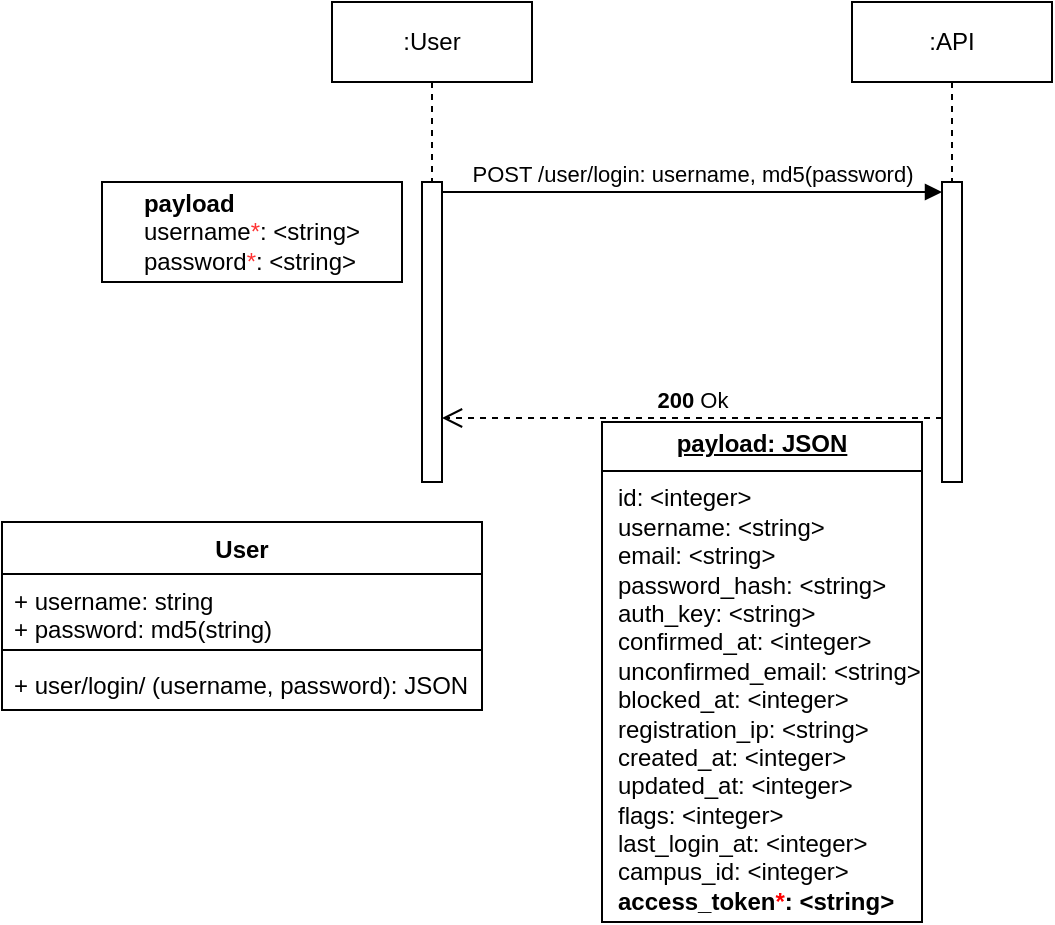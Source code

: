 <mxfile version="24.8.8" pages="4">
  <diagram name="API Authorization Workflow" id="e7e014a7-5840-1c2e-5031-d8a46d1fe8dd">
    <mxGraphModel dx="1290" dy="653" grid="1" gridSize="10" guides="1" tooltips="1" connect="1" arrows="1" fold="1" page="1" pageScale="1" pageWidth="1169" pageHeight="826" background="none" math="0" shadow="0">
      <root>
        <mxCell id="0" />
        <mxCell id="1" parent="0" />
        <mxCell id="a9DbzknfABg3CO3c4izA-1" value="User" style="swimlane;fontStyle=1;align=center;verticalAlign=top;childLayout=stackLayout;horizontal=1;startSize=26;horizontalStack=0;resizeParent=1;resizeParentMax=0;resizeLast=0;collapsible=1;marginBottom=0;whiteSpace=wrap;html=1;" parent="1" vertex="1">
          <mxGeometry x="45" y="340" width="240" height="94" as="geometry">
            <mxRectangle x="-30" y="340" width="70" height="30" as="alternateBounds" />
          </mxGeometry>
        </mxCell>
        <mxCell id="a9DbzknfABg3CO3c4izA-2" value="+ username: string&lt;div&gt;+ password: md5(string)&lt;/div&gt;" style="text;strokeColor=none;fillColor=none;align=left;verticalAlign=top;spacingLeft=4;spacingRight=4;overflow=hidden;rotatable=0;points=[[0,0.5],[1,0.5]];portConstraint=eastwest;whiteSpace=wrap;html=1;" parent="a9DbzknfABg3CO3c4izA-1" vertex="1">
          <mxGeometry y="26" width="240" height="34" as="geometry" />
        </mxCell>
        <mxCell id="a9DbzknfABg3CO3c4izA-3" value="" style="line;strokeWidth=1;fillColor=none;align=left;verticalAlign=middle;spacingTop=-1;spacingLeft=3;spacingRight=3;rotatable=0;labelPosition=right;points=[];portConstraint=eastwest;strokeColor=inherit;" parent="a9DbzknfABg3CO3c4izA-1" vertex="1">
          <mxGeometry y="60" width="240" height="8" as="geometry" />
        </mxCell>
        <mxCell id="a9DbzknfABg3CO3c4izA-4" value="+ user/login/ (username, password): JSON" style="text;strokeColor=none;fillColor=none;align=left;verticalAlign=top;spacingLeft=4;spacingRight=4;overflow=hidden;rotatable=0;points=[[0,0.5],[1,0.5]];portConstraint=eastwest;whiteSpace=wrap;html=1;" parent="a9DbzknfABg3CO3c4izA-1" vertex="1">
          <mxGeometry y="68" width="240" height="26" as="geometry" />
        </mxCell>
        <mxCell id="a9DbzknfABg3CO3c4izA-9" value="" style="html=1;points=[[0,0,0,0,5],[0,1,0,0,-5],[1,0,0,0,5],[1,1,0,0,-5]];perimeter=orthogonalPerimeter;outlineConnect=0;targetShapes=umlLifeline;portConstraint=eastwest;newEdgeStyle={&quot;curved&quot;:0,&quot;rounded&quot;:0};" parent="1" vertex="1">
          <mxGeometry x="515" y="170" width="10" height="150" as="geometry" />
        </mxCell>
        <mxCell id="a9DbzknfABg3CO3c4izA-10" value="POST /user/login: username, md5(password)" style="html=1;verticalAlign=bottom;endArrow=block;curved=0;rounded=0;entryX=0;entryY=0;entryDx=0;entryDy=5;" parent="1" source="a9DbzknfABg3CO3c4izA-12" target="a9DbzknfABg3CO3c4izA-9" edge="1">
          <mxGeometry relative="1" as="geometry">
            <mxPoint x="265" y="218" as="sourcePoint" />
          </mxGeometry>
        </mxCell>
        <mxCell id="a9DbzknfABg3CO3c4izA-11" value="&lt;b&gt;200&lt;/b&gt; Ok" style="html=1;verticalAlign=bottom;endArrow=open;dashed=1;endSize=8;curved=0;rounded=0;" parent="1" source="a9DbzknfABg3CO3c4izA-9" edge="1">
          <mxGeometry relative="1" as="geometry">
            <mxPoint x="265" y="288" as="targetPoint" />
          </mxGeometry>
        </mxCell>
        <mxCell id="a9DbzknfABg3CO3c4izA-12" value="" style="html=1;points=[[0,0,0,0,5],[0,1,0,0,-5],[1,0,0,0,5],[1,1,0,0,-5]];perimeter=orthogonalPerimeter;outlineConnect=0;targetShapes=umlLifeline;portConstraint=eastwest;newEdgeStyle={&quot;curved&quot;:0,&quot;rounded&quot;:0};" parent="1" vertex="1">
          <mxGeometry x="255" y="170" width="10" height="150" as="geometry" />
        </mxCell>
        <mxCell id="a9DbzknfABg3CO3c4izA-13" value="&lt;p style=&quot;margin:0px;margin-top:4px;text-align:center;text-decoration:underline;&quot;&gt;&lt;b&gt;payload: JSON&lt;/b&gt;&lt;/p&gt;&lt;hr size=&quot;1&quot; style=&quot;border-style:solid;&quot;&gt;&lt;p style=&quot;margin:0px;margin-left:8px;&quot;&gt;id: &amp;lt;integer&amp;gt;&lt;br&gt;username: &amp;lt;string&amp;gt;&lt;br&gt;email: &amp;lt;string&amp;gt;&lt;/p&gt;&lt;p style=&quot;margin:0px;margin-left:8px;&quot;&gt;password_hash: &amp;lt;string&amp;gt;&lt;/p&gt;&lt;p style=&quot;margin:0px;margin-left:8px;&quot;&gt;auth_key: &amp;lt;string&amp;gt;&lt;/p&gt;&lt;p style=&quot;margin:0px;margin-left:8px;&quot;&gt;confirmed_at: &amp;lt;integer&amp;gt;&lt;/p&gt;&lt;p style=&quot;margin:0px;margin-left:8px;&quot;&gt;unconfirmed_email: &amp;lt;string&amp;gt;&lt;/p&gt;&lt;p style=&quot;margin:0px;margin-left:8px;&quot;&gt;blocked_at: &amp;lt;integer&amp;gt;&lt;/p&gt;&lt;p style=&quot;margin:0px;margin-left:8px;&quot;&gt;registration_ip: &amp;lt;string&amp;gt;&lt;/p&gt;&lt;p style=&quot;margin:0px;margin-left:8px;&quot;&gt;created_at: &amp;lt;integer&amp;gt;&lt;/p&gt;&lt;p style=&quot;margin:0px;margin-left:8px;&quot;&gt;updated_at: &amp;lt;integer&amp;gt;&lt;/p&gt;&lt;p style=&quot;margin:0px;margin-left:8px;&quot;&gt;flags: &amp;lt;integer&amp;gt;&lt;/p&gt;&lt;p style=&quot;margin:0px;margin-left:8px;&quot;&gt;last_login_at: &amp;lt;integer&amp;gt;&lt;/p&gt;&lt;p style=&quot;margin:0px;margin-left:8px;&quot;&gt;campus_id: &amp;lt;integer&amp;gt;&lt;/p&gt;&lt;p style=&quot;margin:0px;margin-left:8px;&quot;&gt;&lt;b&gt;access_token&lt;font color=&quot;#ff0000&quot;&gt;*&lt;/font&gt;: &amp;lt;string&amp;gt;&lt;/b&gt;&lt;/p&gt;" style="verticalAlign=top;align=left;overflow=fill;html=1;whiteSpace=wrap;" parent="1" vertex="1">
          <mxGeometry x="345" y="290" width="160" height="250" as="geometry" />
        </mxCell>
        <mxCell id="a9DbzknfABg3CO3c4izA-16" value=":User" style="shape=umlLifeline;perimeter=lifelinePerimeter;whiteSpace=wrap;html=1;container=1;dropTarget=0;collapsible=0;recursiveResize=0;outlineConnect=0;portConstraint=eastwest;newEdgeStyle={&quot;curved&quot;:0,&quot;rounded&quot;:0};" parent="1" vertex="1">
          <mxGeometry x="210" y="80" width="100" height="90" as="geometry" />
        </mxCell>
        <mxCell id="a9DbzknfABg3CO3c4izA-17" value=":API" style="shape=umlLifeline;perimeter=lifelinePerimeter;whiteSpace=wrap;html=1;container=1;dropTarget=0;collapsible=0;recursiveResize=0;outlineConnect=0;portConstraint=eastwest;newEdgeStyle={&quot;curved&quot;:0,&quot;rounded&quot;:0};" parent="1" vertex="1">
          <mxGeometry x="470" y="80" width="100" height="90" as="geometry" />
        </mxCell>
        <mxCell id="a9DbzknfABg3CO3c4izA-22" value="&lt;div style=&quot;text-align: left;&quot;&gt;&lt;b style=&quot;background-color: initial;&quot;&gt;payload&lt;/b&gt;&lt;/div&gt;&lt;div style=&quot;text-align: left;&quot;&gt;username&lt;font color=&quot;#ff3333&quot;&gt;*&lt;/font&gt;: &amp;lt;string&amp;gt;&lt;/div&gt;&lt;div style=&quot;text-align: left;&quot;&gt;password&lt;font color=&quot;#ff3333&quot;&gt;*&lt;/font&gt;: &amp;lt;string&amp;gt;&lt;/div&gt;" style="html=1;whiteSpace=wrap;" parent="1" vertex="1">
          <mxGeometry x="95" y="170" width="150" height="50" as="geometry" />
        </mxCell>
      </root>
    </mxGraphModel>
  </diagram>
  <diagram id="ECu25wGtG2FX_dT37s7n" name="All Schools For Search Workflow">
    <mxGraphModel dx="1290" dy="653" grid="1" gridSize="10" guides="1" tooltips="1" connect="1" arrows="1" fold="1" page="1" pageScale="1" pageWidth="850" pageHeight="1100" math="0" shadow="0">
      <root>
        <mxCell id="0" />
        <mxCell id="1" parent="0" />
        <mxCell id="95VnxqthYn9yE4kgcBrR-5" value="" style="html=1;points=[[0,0,0,0,5],[0,1,0,0,-5],[1,0,0,0,5],[1,1,0,0,-5]];perimeter=orthogonalPerimeter;outlineConnect=0;targetShapes=umlLifeline;portConstraint=eastwest;newEdgeStyle={&quot;curved&quot;:0,&quot;rounded&quot;:0};" parent="1" vertex="1">
          <mxGeometry x="710" y="163" width="10" height="747" as="geometry" />
        </mxCell>
        <mxCell id="95VnxqthYn9yE4kgcBrR-6" value="POST /generalinfo/index" style="html=1;verticalAlign=bottom;endArrow=block;curved=0;rounded=0;entryX=0;entryY=0;entryDx=0;entryDy=5;" parent="1" source="95VnxqthYn9yE4kgcBrR-8" target="95VnxqthYn9yE4kgcBrR-5" edge="1">
          <mxGeometry relative="1" as="geometry">
            <mxPoint x="262" y="218" as="sourcePoint" />
          </mxGeometry>
        </mxCell>
        <mxCell id="95VnxqthYn9yE4kgcBrR-7" value="&lt;b&gt;200&lt;/b&gt; Ok" style="html=1;verticalAlign=bottom;endArrow=open;dashed=1;endSize=8;curved=0;rounded=0;" parent="1" source="95VnxqthYn9yE4kgcBrR-5" edge="1">
          <mxGeometry relative="1" as="geometry">
            <mxPoint x="262" y="288" as="targetPoint" />
          </mxGeometry>
        </mxCell>
        <mxCell id="95VnxqthYn9yE4kgcBrR-8" value="" style="html=1;points=[[0,0,0,0,5],[0,1,0,0,-5],[1,0,0,0,5],[1,1,0,0,-5]];perimeter=orthogonalPerimeter;outlineConnect=0;targetShapes=umlLifeline;portConstraint=eastwest;newEdgeStyle={&quot;curved&quot;:0,&quot;rounded&quot;:0};" parent="1" vertex="1">
          <mxGeometry x="252" y="170" width="10" height="740" as="geometry" />
        </mxCell>
        <mxCell id="95VnxqthYn9yE4kgcBrR-9" value="&lt;p style=&quot;margin:0px;margin-top:4px;text-align:center;text-decoration:underline;&quot;&gt;&lt;b&gt;payload: JSON[Array]&lt;/b&gt;&lt;/p&gt;&lt;hr size=&quot;1&quot; style=&quot;border-style:solid;&quot;&gt;&lt;p style=&quot;margin:0px;margin-left:8px;&quot;&gt;status: &amp;lt;integer&amp;gt;&lt;/p&gt;&lt;p style=&quot;margin:0px;margin-left:8px;&quot;&gt;totalItems: &amp;lt;integer&amp;gt;&lt;/p&gt;&lt;p style=&quot;margin:0px;margin-left:8px;&quot;&gt;data: &amp;lt;JSON[&lt;/p&gt;&lt;blockquote style=&quot;margin: 0 0 0 40px; border: none; padding: 0px;&quot;&gt;&lt;p style=&quot;margin:0px;margin-left:8px;&quot;&gt;error: &amp;lt;string&amp;gt;&lt;/p&gt;&lt;p style=&quot;margin:0px;margin-left:8px;&quot;&gt;errmsg: &amp;lt;string&amp;gt;&lt;/p&gt;&lt;p style=&quot;margin:0px;margin-left:8px;&quot;&gt;data: &amp;lt;JSON: [&amp;nbsp;&lt;/p&gt;&lt;/blockquote&gt;&lt;blockquote style=&quot;margin: 0 0 0 40px; border: none; padding: 0px;&quot;&gt;&lt;blockquote style=&quot;margin: 0 0 0 40px; border: none; padding: 0px;&quot;&gt;&lt;p style=&quot;margin:0px;margin-left:8px;&quot;&gt;id: &amp;lt;integer&amp;gt;&lt;/p&gt;&lt;/blockquote&gt;&lt;blockquote style=&quot;margin: 0 0 0 40px; border: none; padding: 0px;&quot;&gt;&lt;p style=&quot;margin:0px;margin-left:8px;&quot;&gt;name: &amp;lt;string&amp;gt;&lt;/p&gt;&lt;/blockquote&gt;&lt;blockquote style=&quot;margin: 0 0 0 40px; border: none; padding: 0px;&quot;&gt;&lt;p style=&quot;margin:0px;margin-left:8px;&quot;&gt;type: &amp;lt;string&amp;gt;&lt;/p&gt;&lt;/blockquote&gt;&lt;blockquote style=&quot;margin: 0 0 0 40px; border: none; padding: 0px;&quot;&gt;&lt;p style=&quot;margin:0px;margin-left:8px;&quot;&gt;description: &amp;lt;string&amp;gt;&lt;/p&gt;&lt;/blockquote&gt;&lt;blockquote style=&quot;margin: 0 0 0 40px; border: none; padding: 0px;&quot;&gt;&lt;p style=&quot;margin:0px;margin-left:8px;&quot;&gt;staffPortal: &amp;lt;JSON: [&lt;/p&gt;&lt;/blockquote&gt;&lt;blockquote style=&quot;margin: 0 0 0 40px; border: none; padding: 0px;&quot;&gt;&lt;p style=&quot;margin:0px;margin-left:8px;&quot;&gt;&lt;span style=&quot;white-space: pre;&quot;&gt;&#x9;&lt;/span&gt;headerCss: &amp;lt;string&amp;gt;&lt;/p&gt;&lt;/blockquote&gt;&lt;blockquote style=&quot;margin: 0 0 0 40px; border: none; padding: 0px;&quot;&gt;&lt;p style=&quot;margin:0px;margin-left:8px;&quot;&gt;&lt;span style=&quot;white-space: pre;&quot;&gt;&#x9;&lt;/span&gt;bodyCss: &amp;lt;string&amp;gt;&lt;/p&gt;&lt;/blockquote&gt;&lt;blockquote style=&quot;margin: 0 0 0 40px; border: none; padding: 0px;&quot;&gt;&lt;p style=&quot;margin:0px;margin-left:8px;&quot;&gt;&lt;span style=&quot;white-space: pre;&quot;&gt;&#x9;&lt;/span&gt;footerCss: &amp;lt;string&amp;gt;&lt;/p&gt;&lt;/blockquote&gt;&lt;blockquote style=&quot;margin: 0 0 0 40px; border: none; padding: 0px;&quot;&gt;&lt;p style=&quot;margin:0px;margin-left:8px;&quot;&gt;&lt;span style=&quot;white-space: pre;&quot;&gt;&#x9;&lt;/span&gt;uploadsDir: &amp;lt;string&amp;gt;&lt;/p&gt;&lt;/blockquote&gt;&lt;blockquote style=&quot;margin: 0 0 0 40px; border: none; padding: 0px;&quot;&gt;&lt;p style=&quot;margin:0px;margin-left:8px;&quot;&gt;&lt;span style=&quot;white-space: pre;&quot;&gt;&#x9;&lt;/span&gt;subDomainDir: &amp;lt;string&amp;gt;&lt;/p&gt;&lt;/blockquote&gt;&lt;blockquote style=&quot;margin: 0 0 0 40px; border: none; padding: 0px;&quot;&gt;&lt;p style=&quot;margin:0px;margin-left:8px;&quot;&gt;&lt;span style=&quot;white-space: pre;&quot;&gt;&#x9;&lt;/span&gt;subDomain&lt;font color=&quot;#ff0000&quot;&gt;*&lt;/font&gt;&lt;font color=&quot;#330000&quot;&gt;: &amp;lt;string&amp;gt;&lt;/font&gt;&lt;/p&gt;&lt;/blockquote&gt;&lt;blockquote style=&quot;margin: 0 0 0 40px; border: none; padding: 0px;&quot;&gt;&lt;p style=&quot;margin:0px;margin-left:8px;&quot;&gt;]&amp;gt;&lt;/p&gt;&lt;/blockquote&gt;&lt;blockquote style=&quot;margin: 0 0 0 40px; border: none; padding: 0px;&quot;&gt;&lt;p style=&quot;margin: 0px 0px 0px 8px;&quot;&gt;studentPortal: &amp;lt;JSON: [&lt;/p&gt;&lt;/blockquote&gt;&lt;blockquote style=&quot;margin: 0 0 0 40px; border: none; padding: 0px;&quot;&gt;&lt;p style=&quot;margin: 0px 0px 0px 8px;&quot;&gt;&lt;span style=&quot;white-space: pre;&quot;&gt;&#x9;&lt;/span&gt;headerCss: &amp;lt;string&amp;gt;&lt;/p&gt;&lt;/blockquote&gt;&lt;blockquote style=&quot;margin: 0 0 0 40px; border: none; padding: 0px;&quot;&gt;&lt;p style=&quot;margin: 0px 0px 0px 8px;&quot;&gt;&lt;span style=&quot;white-space: pre;&quot;&gt;&#x9;&lt;/span&gt;bodyCss: &amp;lt;string&amp;gt;&lt;/p&gt;&lt;/blockquote&gt;&lt;blockquote style=&quot;margin: 0 0 0 40px; border: none; padding: 0px;&quot;&gt;&lt;p style=&quot;margin: 0px 0px 0px 8px;&quot;&gt;&lt;span style=&quot;white-space: pre;&quot;&gt;&#x9;&lt;/span&gt;footerCss: &amp;lt;string&amp;gt;&lt;/p&gt;&lt;/blockquote&gt;&lt;blockquote style=&quot;margin: 0 0 0 40px; border: none; padding: 0px;&quot;&gt;&lt;p style=&quot;margin: 0px 0px 0px 8px;&quot;&gt;&lt;span style=&quot;white-space: pre;&quot;&gt;&#x9;&lt;/span&gt;uploadsDir: &amp;lt;string&amp;gt;&lt;/p&gt;&lt;/blockquote&gt;&lt;blockquote style=&quot;margin: 0 0 0 40px; border: none; padding: 0px;&quot;&gt;&lt;p style=&quot;margin: 0px 0px 0px 8px;&quot;&gt;&lt;span style=&quot;white-space: pre;&quot;&gt;&#x9;&lt;/span&gt;subDomainDir: &amp;lt;string&amp;gt;&lt;/p&gt;&lt;/blockquote&gt;&lt;blockquote style=&quot;margin: 0 0 0 40px; border: none; padding: 0px;&quot;&gt;&lt;p style=&quot;margin: 0px 0px 0px 8px;&quot;&gt;&lt;span style=&quot;white-space: pre;&quot;&gt;&#x9;&lt;/span&gt;subDomain&lt;font color=&quot;#ff0000&quot;&gt;*&lt;/font&gt;&lt;font color=&quot;#330000&quot;&gt;: &amp;lt;string&amp;gt;&lt;/font&gt;&lt;/p&gt;&lt;/blockquote&gt;&lt;blockquote style=&quot;margin: 0 0 0 40px; border: none; padding: 0px;&quot;&gt;&lt;p style=&quot;margin: 0px 0px 0px 8px;&quot;&gt;]&amp;gt;&lt;/p&gt;&lt;/blockquote&gt;&lt;blockquote style=&quot;margin: 0 0 0 40px; border: none; padding: 0px;&quot;&gt;&lt;p style=&quot;margin: 0px 0px 0px 8px;&quot;&gt;others: &amp;lt;JSON: [&lt;/p&gt;&lt;/blockquote&gt;&lt;blockquote style=&quot;margin: 0 0 0 40px; border: none; padding: 0px;&quot;&gt;&lt;p style=&quot;margin: 0px 0px 0px 8px;&quot;&gt;&lt;span style=&quot;white-space: pre;&quot;&gt;&#x9;&lt;/span&gt;title: &amp;lt;string&amp;gt;&lt;/p&gt;&lt;/blockquote&gt;&lt;blockquote style=&quot;margin: 0 0 0 40px; border: none; padding: 0px;&quot;&gt;&lt;p style=&quot;margin: 0px 0px 0px 8px;&quot;&gt;&lt;span style=&quot;white-space: pre;&quot;&gt;&#x9;&lt;/span&gt;type: &amp;lt;string&amp;gt;&lt;/p&gt;&lt;/blockquote&gt;&lt;blockquote style=&quot;margin: 0 0 0 40px; border: none; padding: 0px;&quot;&gt;&lt;p style=&quot;margin: 0px 0px 0px 8px;&quot;&gt;&lt;span style=&quot;white-space: pre;&quot;&gt;&#x9;&lt;/span&gt;description: &amp;lt;string&amp;gt;&lt;/p&gt;&lt;/blockquote&gt;&lt;blockquote style=&quot;margin: 0 0 0 40px; border: none; padding: 0px;&quot;&gt;&lt;p style=&quot;margin: 0px 0px 0px 8px;&quot;&gt;]&amp;gt;&lt;/p&gt;&lt;p style=&quot;margin: 0px 0px 0px 8px;&quot;&gt;]&amp;gt;&lt;/p&gt;&lt;p style=&quot;margin: 0px 0px 0px 8px;&quot;&gt;&lt;span style=&quot;background-color: initial;&quot;&gt;]&amp;gt;&lt;/span&gt;&lt;/p&gt;&lt;/blockquote&gt;&lt;/blockquote&gt;" style="verticalAlign=top;align=left;overflow=fill;html=1;whiteSpace=wrap;" parent="1" vertex="1">
          <mxGeometry x="432" y="291" width="278" height="530" as="geometry" />
        </mxCell>
        <mxCell id="95VnxqthYn9yE4kgcBrR-10" value=":User" style="shape=umlLifeline;perimeter=lifelinePerimeter;whiteSpace=wrap;html=1;container=1;dropTarget=0;collapsible=0;recursiveResize=0;outlineConnect=0;portConstraint=eastwest;newEdgeStyle={&quot;curved&quot;:0,&quot;rounded&quot;:0};" parent="1" vertex="1">
          <mxGeometry x="207" y="80" width="100" height="90" as="geometry" />
        </mxCell>
        <mxCell id="95VnxqthYn9yE4kgcBrR-11" value=":API" style="shape=umlLifeline;perimeter=lifelinePerimeter;whiteSpace=wrap;html=1;container=1;dropTarget=0;collapsible=0;recursiveResize=0;outlineConnect=0;portConstraint=eastwest;newEdgeStyle={&quot;curved&quot;:0,&quot;rounded&quot;:0};" parent="1" vertex="1">
          <mxGeometry x="512" y="80" width="100" height="90" as="geometry" />
        </mxCell>
        <mxCell id="95VnxqthYn9yE4kgcBrR-12" value="&lt;div style=&quot;text-align: left;&quot;&gt;&lt;b style=&quot;background-color: initial;&quot;&gt;payload&lt;/b&gt;&lt;/div&gt;&lt;div style=&quot;text-align: left;&quot;&gt;empty&lt;/div&gt;" style="html=1;whiteSpace=wrap;" parent="1" vertex="1">
          <mxGeometry x="92" y="170" width="150" height="50" as="geometry" />
        </mxCell>
      </root>
    </mxGraphModel>
  </diagram>
  <diagram id="ZTYQJOVKuNAQBvyYniN2" name="Select School Workflow">
    <mxGraphModel dx="1050" dy="653" grid="1" gridSize="10" guides="1" tooltips="1" connect="1" arrows="1" fold="1" page="1" pageScale="1" pageWidth="850" pageHeight="1100" math="0" shadow="0">
      <root>
        <mxCell id="0" />
        <mxCell id="1" parent="0" />
        <mxCell id="IzguN7jgjwD6w9Kdx2iB-1" value="" style="html=1;points=[[0,0,0,0,5],[0,1,0,0,-5],[1,0,0,0,5],[1,1,0,0,-5]];perimeter=orthogonalPerimeter;outlineConnect=0;targetShapes=umlLifeline;portConstraint=eastwest;newEdgeStyle={&quot;curved&quot;:0,&quot;rounded&quot;:0};" vertex="1" parent="1">
          <mxGeometry x="710" y="163" width="10" height="747" as="geometry" />
        </mxCell>
        <mxCell id="IzguN7jgjwD6w9Kdx2iB-2" value="POST /generalinfo/view" style="html=1;verticalAlign=bottom;endArrow=block;curved=0;rounded=0;entryX=0;entryY=0;entryDx=0;entryDy=5;" edge="1" parent="1" source="IzguN7jgjwD6w9Kdx2iB-4" target="IzguN7jgjwD6w9Kdx2iB-1">
          <mxGeometry relative="1" as="geometry">
            <mxPoint x="262" y="218" as="sourcePoint" />
          </mxGeometry>
        </mxCell>
        <mxCell id="IzguN7jgjwD6w9Kdx2iB-3" value="&lt;b&gt;200&lt;/b&gt; Ok" style="html=1;verticalAlign=bottom;endArrow=open;dashed=1;endSize=8;curved=0;rounded=0;" edge="1" parent="1" source="IzguN7jgjwD6w9Kdx2iB-1">
          <mxGeometry relative="1" as="geometry">
            <mxPoint x="262" y="288" as="targetPoint" />
          </mxGeometry>
        </mxCell>
        <mxCell id="IzguN7jgjwD6w9Kdx2iB-4" value="" style="html=1;points=[[0,0,0,0,5],[0,1,0,0,-5],[1,0,0,0,5],[1,1,0,0,-5]];perimeter=orthogonalPerimeter;outlineConnect=0;targetShapes=umlLifeline;portConstraint=eastwest;newEdgeStyle={&quot;curved&quot;:0,&quot;rounded&quot;:0};" vertex="1" parent="1">
          <mxGeometry x="252" y="170" width="10" height="740" as="geometry" />
        </mxCell>
        <mxCell id="IzguN7jgjwD6w9Kdx2iB-5" value="&lt;p style=&quot;margin:0px;margin-top:4px;text-align:center;text-decoration:underline;&quot;&gt;&lt;b&gt;payload: JSON[Array]&lt;/b&gt;&lt;/p&gt;&lt;hr size=&quot;1&quot; style=&quot;border-style:solid;&quot;&gt;&lt;p style=&quot;margin:0px;margin-left:8px;&quot;&gt;status: &amp;lt;integer&amp;gt;&lt;/p&gt;&lt;p style=&quot;margin:0px;margin-left:8px;&quot;&gt;totalItems: &amp;lt;integer&amp;gt;&lt;/p&gt;&lt;p style=&quot;margin:0px;margin-left:8px;&quot;&gt;data: &amp;lt;JSON[&lt;/p&gt;&lt;blockquote style=&quot;margin: 0 0 0 40px; border: none; padding: 0px;&quot;&gt;&lt;p style=&quot;margin:0px;margin-left:8px;&quot;&gt;error: &amp;lt;string&amp;gt;&lt;/p&gt;&lt;p style=&quot;margin:0px;margin-left:8px;&quot;&gt;errmsg: &amp;lt;string&amp;gt;&lt;/p&gt;&lt;p style=&quot;margin:0px;margin-left:8px;&quot;&gt;data: &amp;lt;JSON: [&amp;nbsp;&lt;/p&gt;&lt;/blockquote&gt;&lt;blockquote style=&quot;margin: 0 0 0 40px; border: none; padding: 0px;&quot;&gt;&lt;blockquote style=&quot;margin: 0 0 0 40px; border: none; padding: 0px;&quot;&gt;&lt;p style=&quot;margin:0px;margin-left:8px;&quot;&gt;id: &amp;lt;integer&amp;gt;&lt;/p&gt;&lt;/blockquote&gt;&lt;blockquote style=&quot;margin: 0 0 0 40px; border: none; padding: 0px;&quot;&gt;&lt;p style=&quot;margin:0px;margin-left:8px;&quot;&gt;name: &amp;lt;string&amp;gt;&lt;/p&gt;&lt;/blockquote&gt;&lt;blockquote style=&quot;margin: 0 0 0 40px; border: none; padding: 0px;&quot;&gt;&lt;p style=&quot;margin:0px;margin-left:8px;&quot;&gt;type: &amp;lt;string&amp;gt;&lt;/p&gt;&lt;/blockquote&gt;&lt;blockquote style=&quot;margin: 0 0 0 40px; border: none; padding: 0px;&quot;&gt;&lt;p style=&quot;margin:0px;margin-left:8px;&quot;&gt;description: &amp;lt;string&amp;gt;&lt;/p&gt;&lt;/blockquote&gt;&lt;blockquote style=&quot;margin: 0 0 0 40px; border: none; padding: 0px;&quot;&gt;&lt;p style=&quot;margin:0px;margin-left:8px;&quot;&gt;staffPortal: &amp;lt;JSON: [&lt;/p&gt;&lt;/blockquote&gt;&lt;blockquote style=&quot;margin: 0 0 0 40px; border: none; padding: 0px;&quot;&gt;&lt;p style=&quot;margin:0px;margin-left:8px;&quot;&gt;&lt;span style=&quot;white-space: pre;&quot;&gt;&#x9;&lt;/span&gt;headerCss: &amp;lt;string&amp;gt;&lt;/p&gt;&lt;/blockquote&gt;&lt;blockquote style=&quot;margin: 0 0 0 40px; border: none; padding: 0px;&quot;&gt;&lt;p style=&quot;margin:0px;margin-left:8px;&quot;&gt;&lt;span style=&quot;white-space: pre;&quot;&gt;&#x9;&lt;/span&gt;bodyCss: &amp;lt;string&amp;gt;&lt;/p&gt;&lt;/blockquote&gt;&lt;blockquote style=&quot;margin: 0 0 0 40px; border: none; padding: 0px;&quot;&gt;&lt;p style=&quot;margin:0px;margin-left:8px;&quot;&gt;&lt;span style=&quot;white-space: pre;&quot;&gt;&#x9;&lt;/span&gt;footerCss: &amp;lt;string&amp;gt;&lt;/p&gt;&lt;/blockquote&gt;&lt;blockquote style=&quot;margin: 0 0 0 40px; border: none; padding: 0px;&quot;&gt;&lt;p style=&quot;margin:0px;margin-left:8px;&quot;&gt;&lt;span style=&quot;white-space: pre;&quot;&gt;&#x9;&lt;/span&gt;uploadsDir: &amp;lt;string&amp;gt;&lt;/p&gt;&lt;/blockquote&gt;&lt;blockquote style=&quot;margin: 0 0 0 40px; border: none; padding: 0px;&quot;&gt;&lt;p style=&quot;margin:0px;margin-left:8px;&quot;&gt;&lt;span style=&quot;white-space: pre;&quot;&gt;&#x9;&lt;/span&gt;subDomainDir: &amp;lt;string&amp;gt;&lt;/p&gt;&lt;/blockquote&gt;&lt;blockquote style=&quot;margin: 0 0 0 40px; border: none; padding: 0px;&quot;&gt;&lt;p style=&quot;margin:0px;margin-left:8px;&quot;&gt;&lt;span style=&quot;white-space: pre;&quot;&gt;&#x9;&lt;/span&gt;subDomain&lt;font color=&quot;#ff0000&quot;&gt;*&lt;/font&gt;&lt;font color=&quot;#330000&quot;&gt;: &amp;lt;string&amp;gt;&lt;/font&gt;&lt;/p&gt;&lt;/blockquote&gt;&lt;blockquote style=&quot;margin: 0 0 0 40px; border: none; padding: 0px;&quot;&gt;&lt;p style=&quot;margin:0px;margin-left:8px;&quot;&gt;]&amp;gt;&lt;/p&gt;&lt;/blockquote&gt;&lt;blockquote style=&quot;margin: 0 0 0 40px; border: none; padding: 0px;&quot;&gt;&lt;p style=&quot;margin: 0px 0px 0px 8px;&quot;&gt;studentPortal: &amp;lt;JSON: [&lt;/p&gt;&lt;/blockquote&gt;&lt;blockquote style=&quot;margin: 0 0 0 40px; border: none; padding: 0px;&quot;&gt;&lt;p style=&quot;margin: 0px 0px 0px 8px;&quot;&gt;&lt;span style=&quot;white-space: pre;&quot;&gt;&#x9;&lt;/span&gt;headerCss: &amp;lt;string&amp;gt;&lt;/p&gt;&lt;/blockquote&gt;&lt;blockquote style=&quot;margin: 0 0 0 40px; border: none; padding: 0px;&quot;&gt;&lt;p style=&quot;margin: 0px 0px 0px 8px;&quot;&gt;&lt;span style=&quot;white-space: pre;&quot;&gt;&#x9;&lt;/span&gt;bodyCss: &amp;lt;string&amp;gt;&lt;/p&gt;&lt;/blockquote&gt;&lt;blockquote style=&quot;margin: 0 0 0 40px; border: none; padding: 0px;&quot;&gt;&lt;p style=&quot;margin: 0px 0px 0px 8px;&quot;&gt;&lt;span style=&quot;white-space: pre;&quot;&gt;&#x9;&lt;/span&gt;footerCss: &amp;lt;string&amp;gt;&lt;/p&gt;&lt;/blockquote&gt;&lt;blockquote style=&quot;margin: 0 0 0 40px; border: none; padding: 0px;&quot;&gt;&lt;p style=&quot;margin: 0px 0px 0px 8px;&quot;&gt;&lt;span style=&quot;white-space: pre;&quot;&gt;&#x9;&lt;/span&gt;uploadsDir: &amp;lt;string&amp;gt;&lt;/p&gt;&lt;/blockquote&gt;&lt;blockquote style=&quot;margin: 0 0 0 40px; border: none; padding: 0px;&quot;&gt;&lt;p style=&quot;margin: 0px 0px 0px 8px;&quot;&gt;&lt;span style=&quot;white-space: pre;&quot;&gt;&#x9;&lt;/span&gt;subDomainDir: &amp;lt;string&amp;gt;&lt;/p&gt;&lt;/blockquote&gt;&lt;blockquote style=&quot;margin: 0 0 0 40px; border: none; padding: 0px;&quot;&gt;&lt;p style=&quot;margin: 0px 0px 0px 8px;&quot;&gt;&lt;span style=&quot;white-space: pre;&quot;&gt;&#x9;&lt;/span&gt;subDomain&lt;font color=&quot;#ff0000&quot;&gt;*&lt;/font&gt;&lt;font color=&quot;#330000&quot;&gt;: &amp;lt;string&amp;gt;&lt;/font&gt;&lt;/p&gt;&lt;/blockquote&gt;&lt;blockquote style=&quot;margin: 0 0 0 40px; border: none; padding: 0px;&quot;&gt;&lt;p style=&quot;margin: 0px 0px 0px 8px;&quot;&gt;]&amp;gt;&lt;/p&gt;&lt;/blockquote&gt;&lt;blockquote style=&quot;margin: 0 0 0 40px; border: none; padding: 0px;&quot;&gt;&lt;p style=&quot;margin: 0px 0px 0px 8px;&quot;&gt;others: &amp;lt;JSON: [&lt;/p&gt;&lt;/blockquote&gt;&lt;blockquote style=&quot;margin: 0 0 0 40px; border: none; padding: 0px;&quot;&gt;&lt;p style=&quot;margin: 0px 0px 0px 8px;&quot;&gt;&lt;span style=&quot;white-space: pre;&quot;&gt;&#x9;&lt;/span&gt;title: &amp;lt;string&amp;gt;&lt;/p&gt;&lt;/blockquote&gt;&lt;blockquote style=&quot;margin: 0 0 0 40px; border: none; padding: 0px;&quot;&gt;&lt;p style=&quot;margin: 0px 0px 0px 8px;&quot;&gt;&lt;span style=&quot;white-space: pre;&quot;&gt;&#x9;&lt;/span&gt;type: &amp;lt;string&amp;gt;&lt;/p&gt;&lt;/blockquote&gt;&lt;blockquote style=&quot;margin: 0 0 0 40px; border: none; padding: 0px;&quot;&gt;&lt;p style=&quot;margin: 0px 0px 0px 8px;&quot;&gt;&lt;span style=&quot;white-space: pre;&quot;&gt;&#x9;&lt;/span&gt;description: &amp;lt;string&amp;gt;&lt;/p&gt;&lt;/blockquote&gt;&lt;blockquote style=&quot;margin: 0 0 0 40px; border: none; padding: 0px;&quot;&gt;&lt;p style=&quot;margin: 0px 0px 0px 8px;&quot;&gt;]&amp;gt;&lt;/p&gt;&lt;p style=&quot;margin: 0px 0px 0px 8px;&quot;&gt;]&amp;gt;&lt;/p&gt;&lt;p style=&quot;margin: 0px 0px 0px 8px;&quot;&gt;&lt;span style=&quot;background-color: initial;&quot;&gt;]&amp;gt;&lt;/span&gt;&lt;/p&gt;&lt;/blockquote&gt;&lt;/blockquote&gt;" style="verticalAlign=top;align=left;overflow=fill;html=1;whiteSpace=wrap;" vertex="1" parent="1">
          <mxGeometry x="432" y="291" width="278" height="530" as="geometry" />
        </mxCell>
        <mxCell id="IzguN7jgjwD6w9Kdx2iB-6" value=":User" style="shape=umlLifeline;perimeter=lifelinePerimeter;whiteSpace=wrap;html=1;container=1;dropTarget=0;collapsible=0;recursiveResize=0;outlineConnect=0;portConstraint=eastwest;newEdgeStyle={&quot;curved&quot;:0,&quot;rounded&quot;:0};" vertex="1" parent="1">
          <mxGeometry x="207" y="80" width="100" height="90" as="geometry" />
        </mxCell>
        <mxCell id="IzguN7jgjwD6w9Kdx2iB-7" value=":API" style="shape=umlLifeline;perimeter=lifelinePerimeter;whiteSpace=wrap;html=1;container=1;dropTarget=0;collapsible=0;recursiveResize=0;outlineConnect=0;portConstraint=eastwest;newEdgeStyle={&quot;curved&quot;:0,&quot;rounded&quot;:0};" vertex="1" parent="1">
          <mxGeometry x="512" y="80" width="100" height="90" as="geometry" />
        </mxCell>
        <mxCell id="IzguN7jgjwD6w9Kdx2iB-8" value="&lt;div style=&quot;text-align: left;&quot;&gt;&lt;b style=&quot;background-color: initial;&quot;&gt;payload&lt;/b&gt;&lt;/div&gt;&lt;div style=&quot;text-align: left;&quot;&gt;id&lt;font color=&quot;#ff0000&quot;&gt;*&lt;/font&gt;: &amp;lt;string&amp;gt;&lt;/div&gt;" style="html=1;whiteSpace=wrap;" vertex="1" parent="1">
          <mxGeometry x="92" y="170" width="150" height="50" as="geometry" />
        </mxCell>
      </root>
    </mxGraphModel>
  </diagram>
  <diagram id="7O3IxwIIqnX3vCwL91l2" name="All School Instances (Configuration)">
    <mxGraphModel dx="1050" dy="653" grid="1" gridSize="10" guides="1" tooltips="1" connect="1" arrows="1" fold="1" page="1" pageScale="1" pageWidth="850" pageHeight="1100" math="0" shadow="0">
      <root>
        <mxCell id="0" />
        <mxCell id="1" parent="0" />
        <mxCell id="NtMeLeSK6e6f0Zuwd-f8-1" value="" style="html=1;points=[[0,0,0,0,5],[0,1,0,0,-5],[1,0,0,0,5],[1,1,0,0,-5]];perimeter=orthogonalPerimeter;outlineConnect=0;targetShapes=umlLifeline;portConstraint=eastwest;newEdgeStyle={&quot;curved&quot;:0,&quot;rounded&quot;:0};" vertex="1" parent="1">
          <mxGeometry x="710" y="163" width="10" height="747" as="geometry" />
        </mxCell>
        <mxCell id="NtMeLeSK6e6f0Zuwd-f8-2" value="POST /instances/index" style="html=1;verticalAlign=bottom;endArrow=block;curved=0;rounded=0;entryX=0;entryY=0;entryDx=0;entryDy=5;" edge="1" parent="1" source="NtMeLeSK6e6f0Zuwd-f8-4" target="NtMeLeSK6e6f0Zuwd-f8-1">
          <mxGeometry relative="1" as="geometry">
            <mxPoint x="262" y="218" as="sourcePoint" />
          </mxGeometry>
        </mxCell>
        <mxCell id="NtMeLeSK6e6f0Zuwd-f8-3" value="&lt;b&gt;200&lt;/b&gt; Ok" style="html=1;verticalAlign=bottom;endArrow=open;dashed=1;endSize=8;curved=0;rounded=0;" edge="1" parent="1" source="NtMeLeSK6e6f0Zuwd-f8-1">
          <mxGeometry relative="1" as="geometry">
            <mxPoint x="262" y="288" as="targetPoint" />
          </mxGeometry>
        </mxCell>
        <mxCell id="NtMeLeSK6e6f0Zuwd-f8-4" value="" style="html=1;points=[[0,0,0,0,5],[0,1,0,0,-5],[1,0,0,0,5],[1,1,0,0,-5]];perimeter=orthogonalPerimeter;outlineConnect=0;targetShapes=umlLifeline;portConstraint=eastwest;newEdgeStyle={&quot;curved&quot;:0,&quot;rounded&quot;:0};" vertex="1" parent="1">
          <mxGeometry x="252" y="170" width="10" height="740" as="geometry" />
        </mxCell>
        <mxCell id="NtMeLeSK6e6f0Zuwd-f8-5" value="&lt;p style=&quot;margin:0px;margin-top:4px;text-align:center;text-decoration:underline;&quot;&gt;&lt;b&gt;payload: JSON[Array]&lt;/b&gt;&lt;/p&gt;&lt;hr size=&quot;1&quot; style=&quot;border-style:solid;&quot;&gt;&lt;p style=&quot;margin:0px;margin-left:8px;&quot;&gt;status: &amp;lt;integer&amp;gt;&lt;/p&gt;&lt;p style=&quot;margin:0px;margin-left:8px;&quot;&gt;totalItems: &amp;lt;integer&amp;gt;&lt;/p&gt;&lt;p style=&quot;margin:0px;margin-left:8px;&quot;&gt;data: &amp;lt;JSON[&lt;/p&gt;&lt;blockquote style=&quot;margin: 0 0 0 40px; border: none; padding: 0px;&quot;&gt;&lt;p style=&quot;margin:0px;margin-left:8px;&quot;&gt;error: &amp;lt;string&amp;gt;&lt;/p&gt;&lt;p style=&quot;margin:0px;margin-left:8px;&quot;&gt;errmsg: &amp;lt;string&amp;gt;&lt;/p&gt;&lt;p style=&quot;margin:0px;margin-left:8px;&quot;&gt;data: &amp;lt;JSON: [&amp;nbsp;&lt;/p&gt;&lt;/blockquote&gt;&lt;blockquote style=&quot;margin: 0 0 0 40px; border: none; padding: 0px;&quot;&gt;&lt;blockquote style=&quot;margin: 0 0 0 40px; border: none; padding: 0px;&quot;&gt;&lt;p style=&quot;margin:0px;margin-left:8px;&quot;&gt;id: &amp;lt;integer&amp;gt;&lt;/p&gt;&lt;/blockquote&gt;&lt;blockquote style=&quot;margin: 0 0 0 40px; border: none; padding: 0px;&quot;&gt;&lt;p style=&quot;margin:0px;margin-left:8px;&quot;&gt;name: &amp;lt;string&amp;gt;&lt;/p&gt;&lt;/blockquote&gt;&lt;blockquote style=&quot;margin: 0 0 0 40px; border: none; padding: 0px;&quot;&gt;&lt;p style=&quot;margin:0px;margin-left:8px;&quot;&gt;type: &amp;lt;string&amp;gt;&lt;/p&gt;&lt;/blockquote&gt;&lt;blockquote style=&quot;margin: 0 0 0 40px; border: none; padding: 0px;&quot;&gt;&lt;p style=&quot;margin:0px;margin-left:8px;&quot;&gt;description: &amp;lt;string&amp;gt;&lt;/p&gt;&lt;/blockquote&gt;&lt;blockquote style=&quot;margin: 0 0 0 40px; border: none; padding: 0px;&quot;&gt;&lt;p style=&quot;margin:0px;margin-left:8px;&quot;&gt;staffPortal: &amp;lt;JSON: [&lt;/p&gt;&lt;/blockquote&gt;&lt;blockquote style=&quot;margin: 0 0 0 40px; border: none; padding: 0px;&quot;&gt;&lt;p style=&quot;margin:0px;margin-left:8px;&quot;&gt;&lt;span style=&quot;white-space: pre;&quot;&gt;&#x9;&lt;/span&gt;headerCss: &amp;lt;string&amp;gt;&lt;/p&gt;&lt;/blockquote&gt;&lt;blockquote style=&quot;margin: 0 0 0 40px; border: none; padding: 0px;&quot;&gt;&lt;p style=&quot;margin:0px;margin-left:8px;&quot;&gt;&lt;span style=&quot;white-space: pre;&quot;&gt;&#x9;&lt;/span&gt;bodyCss: &amp;lt;string&amp;gt;&lt;/p&gt;&lt;/blockquote&gt;&lt;blockquote style=&quot;margin: 0 0 0 40px; border: none; padding: 0px;&quot;&gt;&lt;p style=&quot;margin:0px;margin-left:8px;&quot;&gt;&lt;span style=&quot;white-space: pre;&quot;&gt;&#x9;&lt;/span&gt;footerCss: &amp;lt;string&amp;gt;&lt;/p&gt;&lt;/blockquote&gt;&lt;blockquote style=&quot;margin: 0 0 0 40px; border: none; padding: 0px;&quot;&gt;&lt;p style=&quot;margin:0px;margin-left:8px;&quot;&gt;&lt;span style=&quot;white-space: pre;&quot;&gt;&#x9;&lt;/span&gt;uploadsDir: &amp;lt;string&amp;gt;&lt;/p&gt;&lt;/blockquote&gt;&lt;blockquote style=&quot;margin: 0 0 0 40px; border: none; padding: 0px;&quot;&gt;&lt;p style=&quot;margin:0px;margin-left:8px;&quot;&gt;&lt;span style=&quot;white-space: pre;&quot;&gt;&#x9;&lt;/span&gt;subDomainDir: &amp;lt;string&amp;gt;&lt;/p&gt;&lt;/blockquote&gt;&lt;blockquote style=&quot;margin: 0 0 0 40px; border: none; padding: 0px;&quot;&gt;&lt;p style=&quot;margin:0px;margin-left:8px;&quot;&gt;&lt;span style=&quot;white-space: pre;&quot;&gt;&#x9;&lt;/span&gt;subDomain&lt;font color=&quot;#ff0000&quot;&gt;*&lt;/font&gt;&lt;font color=&quot;#330000&quot;&gt;: &amp;lt;string&amp;gt;&lt;/font&gt;&lt;/p&gt;&lt;/blockquote&gt;&lt;blockquote style=&quot;margin: 0 0 0 40px; border: none; padding: 0px;&quot;&gt;&lt;p style=&quot;margin:0px;margin-left:8px;&quot;&gt;]&amp;gt;&lt;/p&gt;&lt;/blockquote&gt;&lt;blockquote style=&quot;margin: 0 0 0 40px; border: none; padding: 0px;&quot;&gt;&lt;p style=&quot;margin: 0px 0px 0px 8px;&quot;&gt;studentPortal: &amp;lt;JSON: [&lt;/p&gt;&lt;/blockquote&gt;&lt;blockquote style=&quot;margin: 0 0 0 40px; border: none; padding: 0px;&quot;&gt;&lt;p style=&quot;margin: 0px 0px 0px 8px;&quot;&gt;&lt;span style=&quot;white-space: pre;&quot;&gt;&#x9;&lt;/span&gt;headerCss: &amp;lt;string&amp;gt;&lt;/p&gt;&lt;/blockquote&gt;&lt;blockquote style=&quot;margin: 0 0 0 40px; border: none; padding: 0px;&quot;&gt;&lt;p style=&quot;margin: 0px 0px 0px 8px;&quot;&gt;&lt;span style=&quot;white-space: pre;&quot;&gt;&#x9;&lt;/span&gt;bodyCss: &amp;lt;string&amp;gt;&lt;/p&gt;&lt;/blockquote&gt;&lt;blockquote style=&quot;margin: 0 0 0 40px; border: none; padding: 0px;&quot;&gt;&lt;p style=&quot;margin: 0px 0px 0px 8px;&quot;&gt;&lt;span style=&quot;white-space: pre;&quot;&gt;&#x9;&lt;/span&gt;footerCss: &amp;lt;string&amp;gt;&lt;/p&gt;&lt;/blockquote&gt;&lt;blockquote style=&quot;margin: 0 0 0 40px; border: none; padding: 0px;&quot;&gt;&lt;p style=&quot;margin: 0px 0px 0px 8px;&quot;&gt;&lt;span style=&quot;white-space: pre;&quot;&gt;&#x9;&lt;/span&gt;uploadsDir: &amp;lt;string&amp;gt;&lt;/p&gt;&lt;/blockquote&gt;&lt;blockquote style=&quot;margin: 0 0 0 40px; border: none; padding: 0px;&quot;&gt;&lt;p style=&quot;margin: 0px 0px 0px 8px;&quot;&gt;&lt;span style=&quot;white-space: pre;&quot;&gt;&#x9;&lt;/span&gt;subDomainDir: &amp;lt;string&amp;gt;&lt;/p&gt;&lt;/blockquote&gt;&lt;blockquote style=&quot;margin: 0 0 0 40px; border: none; padding: 0px;&quot;&gt;&lt;p style=&quot;margin: 0px 0px 0px 8px;&quot;&gt;&lt;span style=&quot;white-space: pre;&quot;&gt;&#x9;&lt;/span&gt;subDomain&lt;font color=&quot;#ff0000&quot;&gt;*&lt;/font&gt;&lt;font color=&quot;#330000&quot;&gt;: &amp;lt;string&amp;gt;&lt;/font&gt;&lt;/p&gt;&lt;/blockquote&gt;&lt;blockquote style=&quot;margin: 0 0 0 40px; border: none; padding: 0px;&quot;&gt;&lt;p style=&quot;margin: 0px 0px 0px 8px;&quot;&gt;]&amp;gt;&lt;/p&gt;&lt;/blockquote&gt;&lt;blockquote style=&quot;margin: 0 0 0 40px; border: none; padding: 0px;&quot;&gt;&lt;p style=&quot;margin: 0px 0px 0px 8px;&quot;&gt;others: &amp;lt;JSON: [&lt;/p&gt;&lt;/blockquote&gt;&lt;blockquote style=&quot;margin: 0 0 0 40px; border: none; padding: 0px;&quot;&gt;&lt;p style=&quot;margin: 0px 0px 0px 8px;&quot;&gt;&lt;span style=&quot;white-space: pre;&quot;&gt;&#x9;&lt;/span&gt;title: &amp;lt;string&amp;gt;&lt;/p&gt;&lt;/blockquote&gt;&lt;blockquote style=&quot;margin: 0 0 0 40px; border: none; padding: 0px;&quot;&gt;&lt;p style=&quot;margin: 0px 0px 0px 8px;&quot;&gt;&lt;span style=&quot;white-space: pre;&quot;&gt;&#x9;&lt;/span&gt;type: &amp;lt;string&amp;gt;&lt;/p&gt;&lt;/blockquote&gt;&lt;blockquote style=&quot;margin: 0 0 0 40px; border: none; padding: 0px;&quot;&gt;&lt;p style=&quot;margin: 0px 0px 0px 8px;&quot;&gt;&lt;span style=&quot;white-space: pre;&quot;&gt;&#x9;&lt;/span&gt;description: &amp;lt;string&amp;gt;&lt;/p&gt;&lt;/blockquote&gt;&lt;blockquote style=&quot;margin: 0 0 0 40px; border: none; padding: 0px;&quot;&gt;&lt;p style=&quot;margin: 0px 0px 0px 8px;&quot;&gt;]&amp;gt;&lt;/p&gt;&lt;p style=&quot;margin: 0px 0px 0px 8px;&quot;&gt;]&amp;gt;&lt;/p&gt;&lt;p style=&quot;margin: 0px 0px 0px 8px;&quot;&gt;&lt;span style=&quot;background-color: initial;&quot;&gt;]&amp;gt;&lt;/span&gt;&lt;/p&gt;&lt;/blockquote&gt;&lt;/blockquote&gt;" style="verticalAlign=top;align=left;overflow=fill;html=1;whiteSpace=wrap;" vertex="1" parent="1">
          <mxGeometry x="432" y="291" width="278" height="530" as="geometry" />
        </mxCell>
        <mxCell id="NtMeLeSK6e6f0Zuwd-f8-6" value=":User" style="shape=umlLifeline;perimeter=lifelinePerimeter;whiteSpace=wrap;html=1;container=1;dropTarget=0;collapsible=0;recursiveResize=0;outlineConnect=0;portConstraint=eastwest;newEdgeStyle={&quot;curved&quot;:0,&quot;rounded&quot;:0};" vertex="1" parent="1">
          <mxGeometry x="207" y="80" width="100" height="90" as="geometry" />
        </mxCell>
        <mxCell id="NtMeLeSK6e6f0Zuwd-f8-7" value=":API" style="shape=umlLifeline;perimeter=lifelinePerimeter;whiteSpace=wrap;html=1;container=1;dropTarget=0;collapsible=0;recursiveResize=0;outlineConnect=0;portConstraint=eastwest;newEdgeStyle={&quot;curved&quot;:0,&quot;rounded&quot;:0};" vertex="1" parent="1">
          <mxGeometry x="512" y="80" width="100" height="90" as="geometry" />
        </mxCell>
        <mxCell id="NtMeLeSK6e6f0Zuwd-f8-8" value="&lt;div style=&quot;text-align: left;&quot;&gt;&lt;b style=&quot;background-color: initial;&quot;&gt;payload&lt;/b&gt;&lt;/div&gt;&lt;div style=&quot;text-align: left;&quot;&gt;access_token&lt;font color=&quot;#ff0000&quot;&gt;*&lt;/font&gt;: &amp;lt;string&amp;gt;&lt;/div&gt;&lt;div style=&quot;text-align: left;&quot;&gt;url: &amp;lt;string&amp;gt;&lt;/div&gt;&lt;div style=&quot;text-align: left;&quot;&gt;page: &amp;lt;integer&amp;gt;&lt;/div&gt;&lt;div style=&quot;text-align: left;&quot;&gt;limit: &amp;lt;integer&amp;gt;&lt;/div&gt;&lt;div style=&quot;text-align: left;&quot;&gt;.....&lt;/div&gt;" style="html=1;whiteSpace=wrap;" vertex="1" parent="1">
          <mxGeometry x="92" y="170" width="150" height="100" as="geometry" />
        </mxCell>
      </root>
    </mxGraphModel>
  </diagram>
</mxfile>
